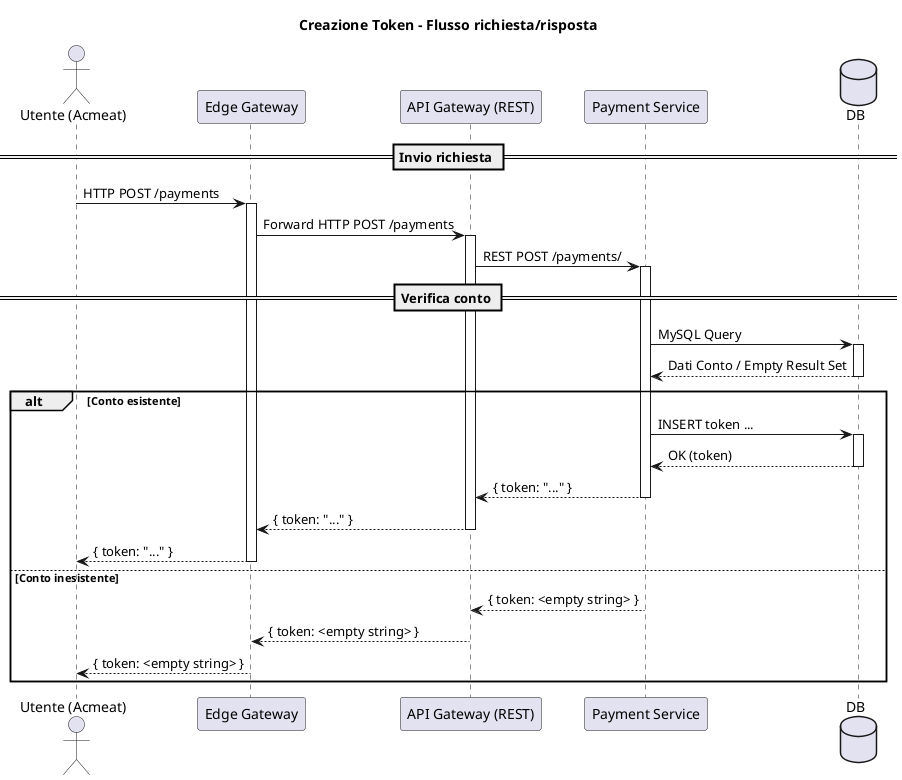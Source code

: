@startuml
title Creazione Token - Flusso richiesta/risposta

actor "Utente (Acmeat)" as User
participant "Edge Gateway" as EdgeGW
participant "API Gateway (REST)" as APIGW
participant "Payment Service" as PaySvc
database "DB" as DB

== Invio richiesta ==
User -> EdgeGW: HTTP POST /payments
activate EdgeGW

EdgeGW -> APIGW: Forward HTTP POST /payments
activate APIGW

APIGW -> PaySvc: REST POST /payments/
activate PaySvc

== Verifica conto ==
PaySvc -> DB: MySQL Query
activate DB
DB --> PaySvc: Dati Conto / Empty Result Set
deactivate DB

alt Conto esistente
    PaySvc -> DB: INSERT token ...
    activate DB
    DB --> PaySvc: OK (token)
    deactivate DB

    PaySvc --> APIGW: { token: "..." }
    deactivate PaySvc

    APIGW --> EdgeGW: { token: "..." }
    deactivate APIGW

    EdgeGW --> User: { token: "..." }
    deactivate EdgeGW
else Conto inesistente
    PaySvc --> APIGW: { token: <empty string> }
    deactivate PaySvc

    APIGW --> EdgeGW: { token: <empty string> }
    deactivate APIGW

    EdgeGW --> User: { token: <empty string> }
    deactivate EdgeGW
end

@enduml
